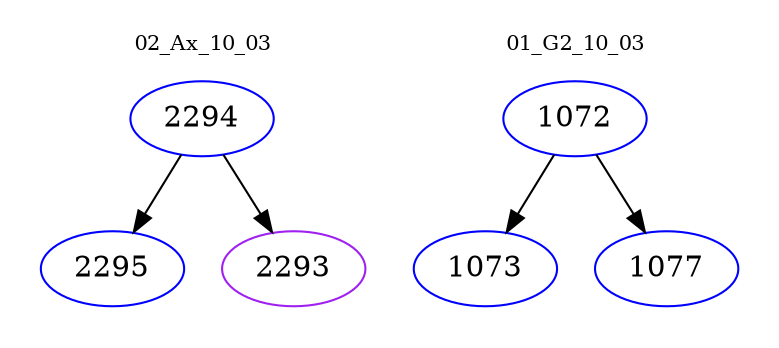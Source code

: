 digraph{
subgraph cluster_0 {
color = white
label = "02_Ax_10_03";
fontsize=10;
T0_2294 [label="2294", color="blue"]
T0_2294 -> T0_2295 [color="black"]
T0_2295 [label="2295", color="blue"]
T0_2294 -> T0_2293 [color="black"]
T0_2293 [label="2293", color="purple"]
}
subgraph cluster_1 {
color = white
label = "01_G2_10_03";
fontsize=10;
T1_1072 [label="1072", color="blue"]
T1_1072 -> T1_1073 [color="black"]
T1_1073 [label="1073", color="blue"]
T1_1072 -> T1_1077 [color="black"]
T1_1077 [label="1077", color="blue"]
}
}
